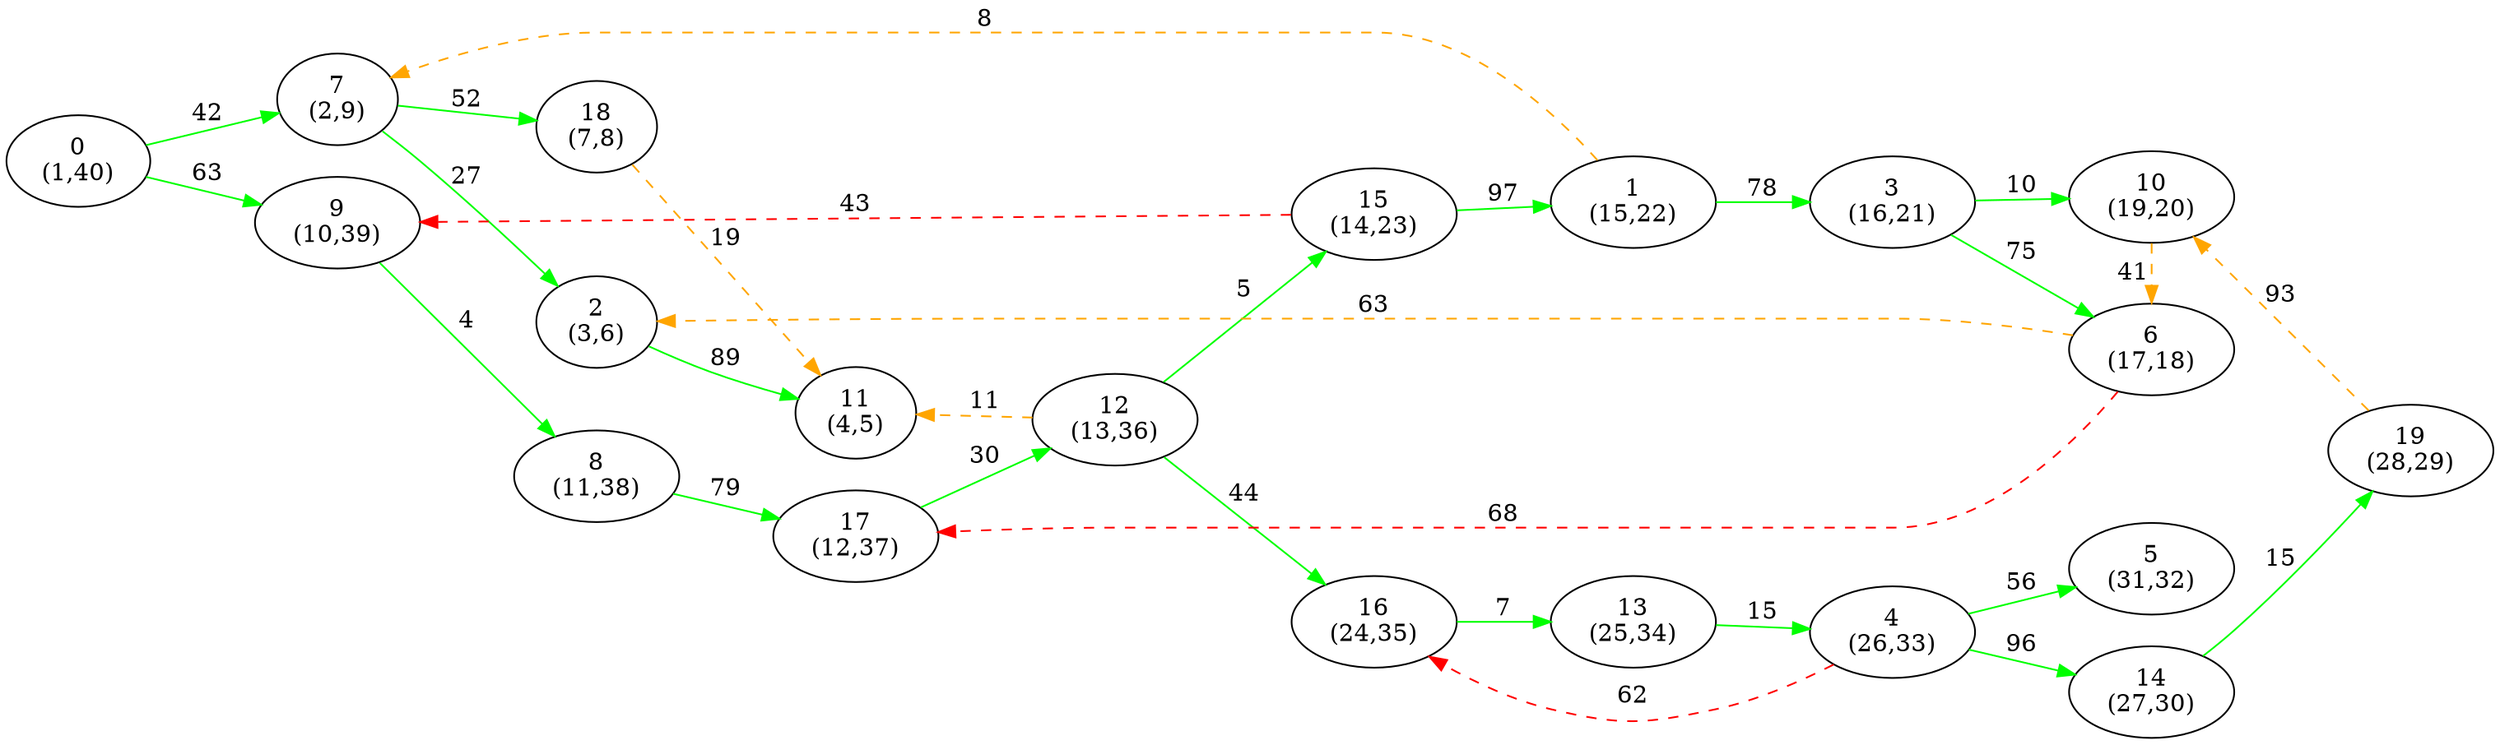 digraph G {
ranksep = "equally";
rankdir = LR;
{rank = same; "0
(1,40)"; };
{rank = same; "7
(2,9)"; "9
(10,39)"; };
{rank = same; "2
(3,6)"; "18
(7,8)"; "8
(11,38)"; };
{rank = same; "11
(4,5)"; "17
(12,37)"; };
{rank = same; "12
(13,36)"; };
{rank = same; "15
(14,23)"; "16
(24,35)"; };
{rank = same; "1
(15,22)"; "13
(25,34)"; };
{rank = same; "3
(16,21)"; "4
(26,33)"; };
{rank = same; "6
(17,18)"; "10
(19,20)"; "14
(27,30)"; "5
(31,32)"; };
{rank = same; "19
(28,29)"; };
{rank = same; };
"0
(1,40)"->"7
(2,9)"[label="42" color = "green"];
"0
(1,40)"->"9
(10,39)"[label="63" color = "green"];
"7
(2,9)"->"2
(3,6)"[label="27" color = "green"];
"7
(2,9)"->"18
(7,8)"[label="52" color = "green"];
"9
(10,39)"->"8
(11,38)"[label="4" color = "green"];
"2
(3,6)"->"11
(4,5)"[label="89" color = "green"];
"18
(7,8)"->"11
(4,5)"[label="19" color = "orange" style = "dashed"];
"8
(11,38)"->"17
(12,37)"[label="79" color = "green"];
"11
(4,5)"
"17
(12,37)"->"12
(13,36)"[label="30" color = "green"];
"12
(13,36)"->"15
(14,23)"[label="5" color = "green"];
"12
(13,36)"->"16
(24,35)"[label="44" color = "green"];
"12
(13,36)"->"11
(4,5)"[label="11" color = "orange" style = "dashed"];
"15
(14,23)"->"1
(15,22)"[label="97" color = "green"];
"15
(14,23)"->"9
(10,39)"[label="43" color = "red" style = "dashed"];
"16
(24,35)"->"13
(25,34)"[label="7" color = "green"];
"1
(15,22)"->"3
(16,21)"[label="78" color = "green"];
"1
(15,22)"->"7
(2,9)"[label="8" color = "orange" style = "dashed"];
"13
(25,34)"->"4
(26,33)"[label="15" color = "green"];
"3
(16,21)"->"6
(17,18)"[label="75" color = "green"];
"3
(16,21)"->"10
(19,20)"[label="10" color = "green"];
"4
(26,33)"->"14
(27,30)"[label="96" color = "green"];
"4
(26,33)"->"16
(24,35)"[label="62" color = "red" style = "dashed"];
"4
(26,33)"->"5
(31,32)"[label="56" color = "green"];
"6
(17,18)"->"17
(12,37)"[label="68" color = "red" style = "dashed"];
"6
(17,18)"->"2
(3,6)"[label="63" color = "orange" style = "dashed"];
"10
(19,20)"->"6
(17,18)"[label="41" color = "orange" style = "dashed"];
"14
(27,30)"->"19
(28,29)"[label="15" color = "green"];
"5
(31,32)"
"19
(28,29)"->"10
(19,20)"[label="93" color = "orange" style = "dashed"];
}
